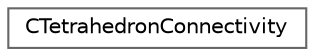 digraph "Graphical Class Hierarchy"
{
 // LATEX_PDF_SIZE
  bgcolor="transparent";
  edge [fontname=Helvetica,fontsize=10,labelfontname=Helvetica,labelfontsize=10];
  node [fontname=Helvetica,fontsize=10,shape=box,height=0.2,width=0.4];
  rankdir="LR";
  Node0 [id="Node000000",label="CTetrahedronConnectivity",height=0.2,width=0.4,color="grey40", fillcolor="white", style="filled",URL="$structCTetrahedronConnectivity.html",tooltip=" "];
}
